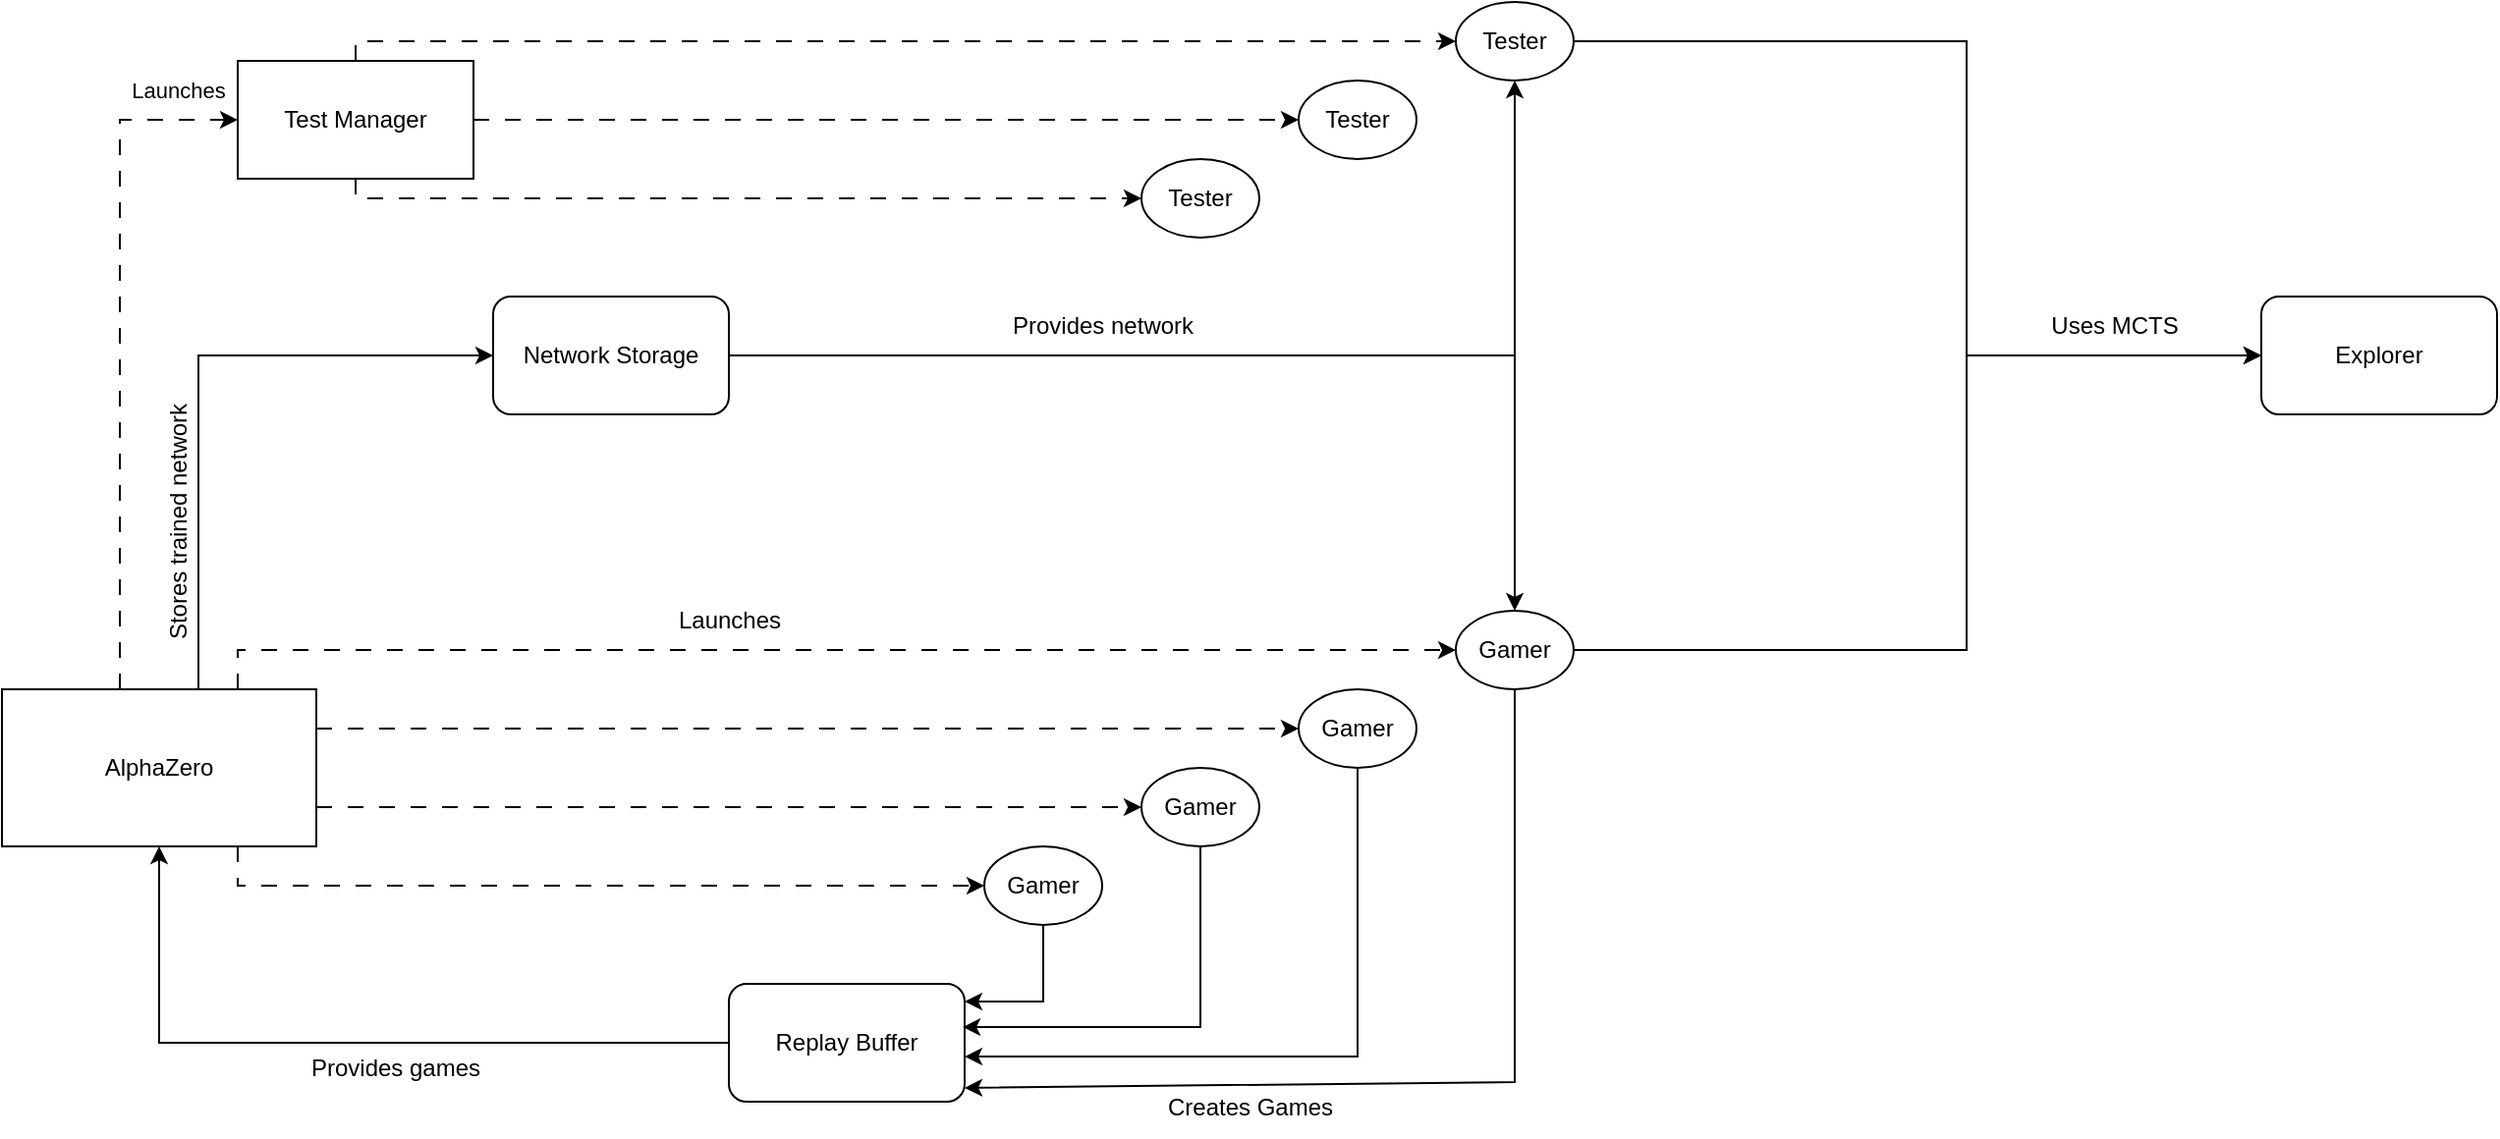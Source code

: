 <mxfile version="22.1.16" type="device">
  <diagram name="Page-1" id="xXK3ONeykgokbwVeCKCR">
    <mxGraphModel dx="1310" dy="762" grid="1" gridSize="10" guides="1" tooltips="1" connect="1" arrows="1" fold="1" page="1" pageScale="1" pageWidth="850" pageHeight="1100" math="0" shadow="0">
      <root>
        <mxCell id="0" />
        <mxCell id="1" parent="0" />
        <mxCell id="ChLg-xKOIRHRbh31sRrN-1" value="AlphaZero" style="rounded=0;whiteSpace=wrap;html=1;labelBackgroundColor=none;" parent="1" vertex="1">
          <mxGeometry x="40" y="410" width="160" height="80" as="geometry" />
        </mxCell>
        <mxCell id="ChLg-xKOIRHRbh31sRrN-9" value="Gamer" style="ellipse;whiteSpace=wrap;html=1;labelBackgroundColor=none;" parent="1" vertex="1">
          <mxGeometry x="700" y="410" width="60" height="40" as="geometry" />
        </mxCell>
        <mxCell id="ChLg-xKOIRHRbh31sRrN-10" value="Gamer" style="ellipse;whiteSpace=wrap;html=1;labelBackgroundColor=none;" parent="1" vertex="1">
          <mxGeometry x="540" y="490" width="60" height="40" as="geometry" />
        </mxCell>
        <mxCell id="ChLg-xKOIRHRbh31sRrN-11" value="Gamer" style="ellipse;whiteSpace=wrap;html=1;labelBackgroundColor=none;" parent="1" vertex="1">
          <mxGeometry x="620" y="450" width="60" height="40" as="geometry" />
        </mxCell>
        <mxCell id="ChLg-xKOIRHRbh31sRrN-12" value="Gamer" style="ellipse;whiteSpace=wrap;html=1;labelBackgroundColor=none;" parent="1" vertex="1">
          <mxGeometry x="780" y="370" width="60" height="40" as="geometry" />
        </mxCell>
        <mxCell id="ChLg-xKOIRHRbh31sRrN-13" value="Replay Buffer" style="rounded=1;whiteSpace=wrap;html=1;labelBackgroundColor=none;" parent="1" vertex="1">
          <mxGeometry x="410" y="560" width="120" height="60" as="geometry" />
        </mxCell>
        <mxCell id="ChLg-xKOIRHRbh31sRrN-14" value="" style="endArrow=classic;html=1;rounded=0;exitX=0.5;exitY=1;exitDx=0;exitDy=0;labelBackgroundColor=none;fontColor=default;entryX=0.992;entryY=0.367;entryDx=0;entryDy=0;entryPerimeter=0;" parent="1" source="ChLg-xKOIRHRbh31sRrN-11" target="ChLg-xKOIRHRbh31sRrN-13" edge="1">
          <mxGeometry width="50" height="50" relative="1" as="geometry">
            <mxPoint x="330" y="760" as="sourcePoint" />
            <mxPoint x="380" y="710" as="targetPoint" />
            <Array as="points">
              <mxPoint x="650" y="582" />
            </Array>
          </mxGeometry>
        </mxCell>
        <mxCell id="ChLg-xKOIRHRbh31sRrN-15" value="" style="endArrow=classic;html=1;rounded=0;exitX=0.5;exitY=1;exitDx=0;exitDy=0;entryX=1;entryY=0.883;entryDx=0;entryDy=0;labelBackgroundColor=none;fontColor=default;entryPerimeter=0;" parent="1" source="ChLg-xKOIRHRbh31sRrN-12" target="ChLg-xKOIRHRbh31sRrN-13" edge="1">
          <mxGeometry width="50" height="50" relative="1" as="geometry">
            <mxPoint x="513" y="670" as="sourcePoint" />
            <mxPoint x="440" y="867" as="targetPoint" />
            <Array as="points">
              <mxPoint x="810" y="610" />
            </Array>
          </mxGeometry>
        </mxCell>
        <mxCell id="ChLg-xKOIRHRbh31sRrN-16" value="" style="endArrow=classic;html=1;rounded=0;exitX=0.5;exitY=1;exitDx=0;exitDy=0;entryX=1;entryY=0.617;entryDx=0;entryDy=0;labelBackgroundColor=none;fontColor=default;entryPerimeter=0;" parent="1" source="ChLg-xKOIRHRbh31sRrN-9" target="ChLg-xKOIRHRbh31sRrN-13" edge="1">
          <mxGeometry width="50" height="50" relative="1" as="geometry">
            <mxPoint x="513" y="530" as="sourcePoint" />
            <mxPoint x="440" y="727" as="targetPoint" />
            <Array as="points">
              <mxPoint x="730" y="597" />
            </Array>
          </mxGeometry>
        </mxCell>
        <mxCell id="ChLg-xKOIRHRbh31sRrN-17" value="" style="endArrow=classic;html=1;rounded=0;exitX=0.5;exitY=1;exitDx=0;exitDy=0;labelBackgroundColor=none;fontColor=default;" parent="1" source="ChLg-xKOIRHRbh31sRrN-10" edge="1">
          <mxGeometry width="50" height="50" relative="1" as="geometry">
            <mxPoint x="380" y="480" as="sourcePoint" />
            <mxPoint x="530" y="569" as="targetPoint" />
            <Array as="points">
              <mxPoint x="570" y="569" />
            </Array>
          </mxGeometry>
        </mxCell>
        <mxCell id="ChLg-xKOIRHRbh31sRrN-19" value="" style="endArrow=classic;html=1;rounded=0;exitX=0.75;exitY=0;exitDx=0;exitDy=0;entryX=0;entryY=0.5;entryDx=0;entryDy=0;dashed=1;dashPattern=8 8;labelBackgroundColor=none;fontColor=default;" parent="1" source="ChLg-xKOIRHRbh31sRrN-1" target="ChLg-xKOIRHRbh31sRrN-12" edge="1">
          <mxGeometry width="50" height="50" relative="1" as="geometry">
            <mxPoint x="130" y="420" as="sourcePoint" />
            <mxPoint x="190" y="460" as="targetPoint" />
            <Array as="points">
              <mxPoint x="160" y="390" />
            </Array>
          </mxGeometry>
        </mxCell>
        <mxCell id="ChLg-xKOIRHRbh31sRrN-20" value="" style="endArrow=classic;html=1;rounded=0;exitX=1;exitY=0.25;exitDx=0;exitDy=0;dashed=1;dashPattern=8 8;labelBackgroundColor=none;fontColor=default;entryX=0;entryY=0.5;entryDx=0;entryDy=0;" parent="1" source="ChLg-xKOIRHRbh31sRrN-1" target="ChLg-xKOIRHRbh31sRrN-9" edge="1">
          <mxGeometry width="50" height="50" relative="1" as="geometry">
            <mxPoint x="210" y="440" as="sourcePoint" />
            <mxPoint x="470" y="410" as="targetPoint" />
          </mxGeometry>
        </mxCell>
        <mxCell id="ChLg-xKOIRHRbh31sRrN-21" value="" style="endArrow=classic;html=1;rounded=0;exitX=1;exitY=0.75;exitDx=0;exitDy=0;entryX=0;entryY=0.5;entryDx=0;entryDy=0;dashed=1;dashPattern=8 8;labelBackgroundColor=none;fontColor=default;" parent="1" source="ChLg-xKOIRHRbh31sRrN-1" target="ChLg-xKOIRHRbh31sRrN-11" edge="1">
          <mxGeometry width="50" height="50" relative="1" as="geometry">
            <mxPoint x="210" y="470" as="sourcePoint" />
            <mxPoint x="390" y="450" as="targetPoint" />
          </mxGeometry>
        </mxCell>
        <mxCell id="ChLg-xKOIRHRbh31sRrN-22" value="" style="endArrow=classic;html=1;rounded=0;exitX=0.75;exitY=1;exitDx=0;exitDy=0;entryX=0;entryY=0.5;entryDx=0;entryDy=0;dashed=1;dashPattern=8 8;labelBackgroundColor=none;fontColor=default;" parent="1" source="ChLg-xKOIRHRbh31sRrN-1" target="ChLg-xKOIRHRbh31sRrN-10" edge="1">
          <mxGeometry width="50" height="50" relative="1" as="geometry">
            <mxPoint x="210" y="480" as="sourcePoint" />
            <mxPoint x="640" y="430" as="targetPoint" />
            <Array as="points">
              <mxPoint x="160" y="510" />
            </Array>
          </mxGeometry>
        </mxCell>
        <mxCell id="ChLg-xKOIRHRbh31sRrN-24" value="" style="endArrow=classic;html=1;rounded=0;exitX=0;exitY=0.5;exitDx=0;exitDy=0;entryX=0.5;entryY=1;entryDx=0;entryDy=0;labelBackgroundColor=none;fontColor=default;" parent="1" source="ChLg-xKOIRHRbh31sRrN-13" target="ChLg-xKOIRHRbh31sRrN-1" edge="1">
          <mxGeometry width="50" height="50" relative="1" as="geometry">
            <mxPoint x="310" y="590" as="sourcePoint" />
            <mxPoint x="160" y="590" as="targetPoint" />
            <Array as="points">
              <mxPoint x="120" y="590" />
            </Array>
          </mxGeometry>
        </mxCell>
        <mxCell id="ChLg-xKOIRHRbh31sRrN-28" value="Launches" style="text;html=1;align=center;verticalAlign=middle;resizable=0;points=[];autosize=1;strokeColor=none;fillColor=none;" parent="1" vertex="1">
          <mxGeometry x="370" y="360" width="80" height="30" as="geometry" />
        </mxCell>
        <mxCell id="ChLg-xKOIRHRbh31sRrN-29" value="Creates Games" style="text;html=1;align=center;verticalAlign=middle;resizable=0;points=[];autosize=1;strokeColor=none;fillColor=none;" parent="1" vertex="1">
          <mxGeometry x="620" y="608" width="110" height="30" as="geometry" />
        </mxCell>
        <mxCell id="ChLg-xKOIRHRbh31sRrN-30" value="Provides games" style="text;html=1;align=center;verticalAlign=middle;resizable=0;points=[];autosize=1;strokeColor=none;fillColor=none;" parent="1" vertex="1">
          <mxGeometry x="185" y="588" width="110" height="30" as="geometry" />
        </mxCell>
        <mxCell id="ChLg-xKOIRHRbh31sRrN-33" value="Test Manager" style="rounded=0;whiteSpace=wrap;html=1;" parent="1" vertex="1">
          <mxGeometry x="160" y="90" width="120" height="60" as="geometry" />
        </mxCell>
        <mxCell id="ChLg-xKOIRHRbh31sRrN-34" value="Network Storage" style="rounded=1;whiteSpace=wrap;html=1;" parent="1" vertex="1">
          <mxGeometry x="290" y="210" width="120" height="60" as="geometry" />
        </mxCell>
        <mxCell id="ChLg-xKOIRHRbh31sRrN-35" value="" style="endArrow=classic;html=1;rounded=0;entryX=0;entryY=0.5;entryDx=0;entryDy=0;" parent="1" target="ChLg-xKOIRHRbh31sRrN-34" edge="1">
          <mxGeometry width="50" height="50" relative="1" as="geometry">
            <mxPoint x="140" y="410" as="sourcePoint" />
            <mxPoint x="110" y="240" as="targetPoint" />
            <Array as="points">
              <mxPoint x="140" y="240" />
            </Array>
          </mxGeometry>
        </mxCell>
        <mxCell id="ChLg-xKOIRHRbh31sRrN-36" value="" style="endArrow=classic;html=1;rounded=0;entryX=0;entryY=0.5;entryDx=0;entryDy=0;dashed=1;dashPattern=8 8;" parent="1" target="ChLg-xKOIRHRbh31sRrN-33" edge="1">
          <mxGeometry width="50" height="50" relative="1" as="geometry">
            <mxPoint x="100" y="410" as="sourcePoint" />
            <mxPoint x="340" y="350" as="targetPoint" />
            <Array as="points">
              <mxPoint x="100" y="120" />
            </Array>
          </mxGeometry>
        </mxCell>
        <mxCell id="ChLg-xKOIRHRbh31sRrN-37" value="&lt;font style=&quot;font-size: 11px;&quot;&gt;Launches&lt;/font&gt;" style="text;html=1;strokeColor=none;fillColor=none;align=center;verticalAlign=middle;whiteSpace=wrap;rounded=0;" parent="1" vertex="1">
          <mxGeometry x="100" y="90" width="60" height="30" as="geometry" />
        </mxCell>
        <mxCell id="ChLg-xKOIRHRbh31sRrN-38" value="Stores trained network" style="text;html=1;align=center;verticalAlign=middle;resizable=0;points=[];autosize=1;strokeColor=none;fillColor=none;rotation=-90;" parent="1" vertex="1">
          <mxGeometry x="60" y="310" width="140" height="30" as="geometry" />
        </mxCell>
        <mxCell id="ChLg-xKOIRHRbh31sRrN-40" value="Tester" style="ellipse;whiteSpace=wrap;html=1;labelBackgroundColor=none;" parent="1" vertex="1">
          <mxGeometry x="700" y="100" width="60" height="40" as="geometry" />
        </mxCell>
        <mxCell id="ChLg-xKOIRHRbh31sRrN-41" value="Tester" style="ellipse;whiteSpace=wrap;html=1;labelBackgroundColor=none;" parent="1" vertex="1">
          <mxGeometry x="780" y="60" width="60" height="40" as="geometry" />
        </mxCell>
        <mxCell id="ChLg-xKOIRHRbh31sRrN-43" value="Tester" style="ellipse;whiteSpace=wrap;html=1;labelBackgroundColor=none;" parent="1" vertex="1">
          <mxGeometry x="620" y="140" width="60" height="40" as="geometry" />
        </mxCell>
        <mxCell id="ChLg-xKOIRHRbh31sRrN-45" value="" style="endArrow=classic;html=1;rounded=0;dashed=1;dashPattern=8 8;labelBackgroundColor=none;fontColor=default;" parent="1" edge="1">
          <mxGeometry width="50" height="50" relative="1" as="geometry">
            <mxPoint x="220" y="90" as="sourcePoint" />
            <mxPoint x="780" y="80" as="targetPoint" />
            <Array as="points">
              <mxPoint x="220" y="80" />
            </Array>
          </mxGeometry>
        </mxCell>
        <mxCell id="ChLg-xKOIRHRbh31sRrN-47" value="" style="endArrow=classic;html=1;rounded=0;exitX=1;exitY=0.5;exitDx=0;exitDy=0;entryX=0;entryY=0.5;entryDx=0;entryDy=0;dashed=1;dashPattern=8 8;" parent="1" source="ChLg-xKOIRHRbh31sRrN-33" target="ChLg-xKOIRHRbh31sRrN-40" edge="1">
          <mxGeometry width="50" height="50" relative="1" as="geometry">
            <mxPoint x="510" y="190" as="sourcePoint" />
            <mxPoint x="560" y="140" as="targetPoint" />
          </mxGeometry>
        </mxCell>
        <mxCell id="ChLg-xKOIRHRbh31sRrN-48" value="" style="endArrow=classic;html=1;rounded=0;entryX=0;entryY=0.5;entryDx=0;entryDy=0;exitX=0.5;exitY=1;exitDx=0;exitDy=0;dashed=1;dashPattern=8 8;" parent="1" source="ChLg-xKOIRHRbh31sRrN-33" target="ChLg-xKOIRHRbh31sRrN-43" edge="1">
          <mxGeometry width="50" height="50" relative="1" as="geometry">
            <mxPoint x="490" y="330" as="sourcePoint" />
            <mxPoint x="540" y="280" as="targetPoint" />
            <Array as="points">
              <mxPoint x="220" y="160" />
            </Array>
          </mxGeometry>
        </mxCell>
        <mxCell id="ChLg-xKOIRHRbh31sRrN-50" value="Explorer" style="rounded=1;whiteSpace=wrap;html=1;" parent="1" vertex="1">
          <mxGeometry x="1190" y="210" width="120" height="60" as="geometry" />
        </mxCell>
        <mxCell id="ChLg-xKOIRHRbh31sRrN-51" value="" style="endArrow=classic;html=1;rounded=0;exitX=1;exitY=0.5;exitDx=0;exitDy=0;entryX=0;entryY=0.5;entryDx=0;entryDy=0;" parent="1" source="ChLg-xKOIRHRbh31sRrN-12" target="ChLg-xKOIRHRbh31sRrN-50" edge="1">
          <mxGeometry width="50" height="50" relative="1" as="geometry">
            <mxPoint x="880" y="240" as="sourcePoint" />
            <mxPoint x="890" y="210" as="targetPoint" />
            <Array as="points">
              <mxPoint x="1040" y="390" />
              <mxPoint x="1040" y="240" />
            </Array>
          </mxGeometry>
        </mxCell>
        <mxCell id="ChLg-xKOIRHRbh31sRrN-52" value="" style="endArrow=classic;html=1;rounded=0;entryX=0;entryY=0.5;entryDx=0;entryDy=0;exitX=1;exitY=0.5;exitDx=0;exitDy=0;" parent="1" source="ChLg-xKOIRHRbh31sRrN-41" target="ChLg-xKOIRHRbh31sRrN-50" edge="1">
          <mxGeometry width="50" height="50" relative="1" as="geometry">
            <mxPoint x="1060" y="160" as="sourcePoint" />
            <mxPoint x="1010" y="210" as="targetPoint" />
            <Array as="points">
              <mxPoint x="1040" y="80" />
              <mxPoint x="1040" y="240" />
            </Array>
          </mxGeometry>
        </mxCell>
        <mxCell id="ChLg-xKOIRHRbh31sRrN-53" value="Uses MCTS" style="text;html=1;align=center;verticalAlign=middle;resizable=0;points=[];autosize=1;strokeColor=none;fillColor=none;" parent="1" vertex="1">
          <mxGeometry x="1070" y="210" width="90" height="30" as="geometry" />
        </mxCell>
        <mxCell id="ChLg-xKOIRHRbh31sRrN-54" value="" style="endArrow=classic;html=1;rounded=0;entryX=0.5;entryY=1;entryDx=0;entryDy=0;exitX=1;exitY=0.5;exitDx=0;exitDy=0;" parent="1" source="ChLg-xKOIRHRbh31sRrN-34" target="ChLg-xKOIRHRbh31sRrN-41" edge="1">
          <mxGeometry width="50" height="50" relative="1" as="geometry">
            <mxPoint x="560" y="240" as="sourcePoint" />
            <mxPoint x="610" y="190" as="targetPoint" />
            <Array as="points">
              <mxPoint x="810" y="240" />
            </Array>
          </mxGeometry>
        </mxCell>
        <mxCell id="ChLg-xKOIRHRbh31sRrN-55" value="" style="endArrow=classic;html=1;rounded=0;exitX=1;exitY=0.5;exitDx=0;exitDy=0;entryX=0.5;entryY=0;entryDx=0;entryDy=0;" parent="1" source="ChLg-xKOIRHRbh31sRrN-34" target="ChLg-xKOIRHRbh31sRrN-12" edge="1">
          <mxGeometry width="50" height="50" relative="1" as="geometry">
            <mxPoint x="740" y="310" as="sourcePoint" />
            <mxPoint x="790" y="260" as="targetPoint" />
            <Array as="points">
              <mxPoint x="810" y="240" />
            </Array>
          </mxGeometry>
        </mxCell>
        <mxCell id="ChLg-xKOIRHRbh31sRrN-56" value="Provides network" style="text;html=1;align=center;verticalAlign=middle;resizable=0;points=[];autosize=1;strokeColor=none;fillColor=none;" parent="1" vertex="1">
          <mxGeometry x="540" y="210" width="120" height="30" as="geometry" />
        </mxCell>
      </root>
    </mxGraphModel>
  </diagram>
</mxfile>
